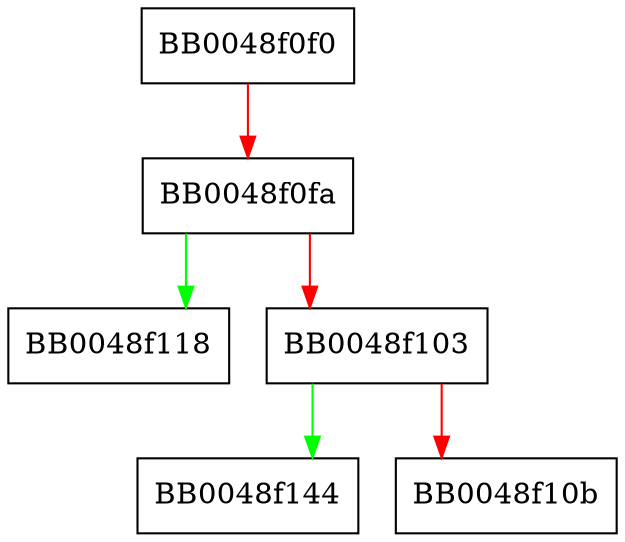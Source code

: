 digraph SSL_set_accept_state {
  node [shape="box"];
  graph [splines=ortho];
  BB0048f0f0 -> BB0048f0fa [color="red"];
  BB0048f0fa -> BB0048f118 [color="green"];
  BB0048f0fa -> BB0048f103 [color="red"];
  BB0048f103 -> BB0048f144 [color="green"];
  BB0048f103 -> BB0048f10b [color="red"];
}
